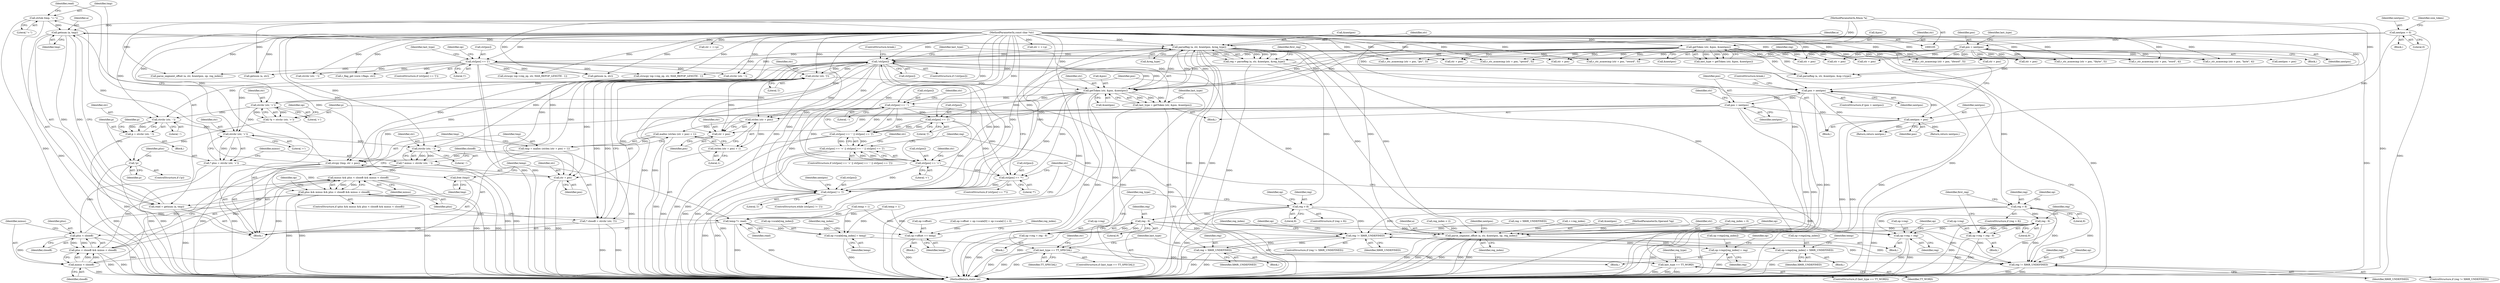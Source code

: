 digraph "0_radare2_9b46d38dd3c4de6048a488b655c7319f845af185@API" {
"1000686" [label="(Call,strtok (tmp, \"+-\"))"];
"1000681" [label="(Call,strcpy (tmp, str + pos))"];
"1000672" [label="(Call,tmp = malloc (strlen (str + pos) + 1))"];
"1000674" [label="(Call,malloc (strlen (str + pos) + 1))"];
"1000676" [label="(Call,strlen (str + pos))"];
"1000649" [label="(Call,strchr (str, ']'))"];
"1000643" [label="(Call,strchr (str, '-'))"];
"1000637" [label="(Call,strchr (str, '+'))"];
"1000622" [label="(Call,strchr (str, '-'))"];
"1000377" [label="(Call,!str[pos])"];
"1000499" [label="(Call,parseReg (a, str, &nextpos, &reg_type))"];
"1000692" [label="(Call,getnum (a, tmp))"];
"1000106" [label="(MethodParameterIn,RAsm *a)"];
"1000686" [label="(Call,strtok (tmp, \"+-\"))"];
"1000385" [label="(Call,getToken (str, &pos, &nextpos))"];
"1000107" [label="(MethodParameterIn,const char *str)"];
"1000142" [label="(Call,getToken (str, &pos, &nextpos))"];
"1000361" [label="(Call,str[pos] != ']')"];
"1000468" [label="(Call,str[pos] == '*')"];
"1000404" [label="(Call,str[pos] == '-')"];
"1000398" [label="(Call,str[pos] == '+')"];
"1000409" [label="(Call,str[pos] == ']')"];
"1000314" [label="(Call,str[pos] == '[')"];
"1000608" [label="(Call,strchr (str, '+'))"];
"1000373" [label="(Call,pos = nextpos)"];
"1000368" [label="(Call,pos > nextpos)"];
"1000137" [label="(Call,pos = nextpos)"];
"1000113" [label="(Call,nextpos = 0)"];
"1000494" [label="(Call,nextpos = pos)"];
"1000383" [label="(Call,last_type = getToken (str, &pos, &nextpos))"];
"1000392" [label="(Call,last_type == TT_SPECIAL)"];
"1000476" [label="(Call,last_type == TT_WORD)"];
"1000397" [label="(Call,str[pos] == '+' || str[pos] == '-' || str[pos] == ']')"];
"1000403" [label="(Call,str[pos] == '-' || str[pos] == ']')"];
"1000606" [label="(Call,*p = strchr (str, '+'))"];
"1000617" [label="(Call,!p)"];
"1000620" [label="(Call,p = strchr (str, '-'))"];
"1000635" [label="(Call,* plus = strchr (str, '+'))"];
"1000653" [label="(Call,plus && minus && plus < closeB && minus < closeB)"];
"1000658" [label="(Call,plus < closeB)"];
"1000657" [label="(Call,plus < closeB && minus < closeB)"];
"1000655" [label="(Call,minus && plus < closeB && minus < closeB)"];
"1000661" [label="(Call,minus < closeB)"];
"1000641" [label="(Call,* minus = strchr (str, '-'))"];
"1000647" [label="(Call,* closeB = strchr (str, ']'))"];
"1000675" [label="(Call,strlen (str + pos) + 1)"];
"1000677" [label="(Call,str + pos)"];
"1000683" [label="(Call,str + pos)"];
"1000564" [label="(Call,parse_segment_offset (a, str, &nextpos, op, reg_index))"];
"1000497" [label="(Call,reg = parseReg (a, str, &nextpos, &reg_type))"];
"1000515" [label="(Call,reg > 8)"];
"1000416" [label="(Call,reg != X86R_UNDEFINED)"];
"1000425" [label="(Call,op->regs[reg_index] = reg)"];
"1000453" [label="(Call,op->regs[reg_index] = X86R_UNDEFINED)"];
"1000463" [label="(Call,reg = X86R_UNDEFINED)"];
"1000485" [label="(Call,reg != X86R_UNDEFINED)"];
"1000528" [label="(Call,reg - 9)"];
"1000524" [label="(Call,op->reg = reg - 9)"];
"1000554" [label="(Call,op->reg = reg)"];
"1000536" [label="(Call,reg > 8)"];
"1000544" [label="(Call,reg - 9)"];
"1000540" [label="(Call,op->reg = reg - 9)"];
"1000690" [label="(Call,read = getnum (a, tmp))"];
"1000697" [label="(Call,temp *= read)"];
"1000432" [label="(Call,op->scale[reg_index] = temp)"];
"1000443" [label="(Call,op->offset += temp)"];
"1000695" [label="(Call,free (tmp))"];
"1000641" [label="(Call,* minus = strchr (str, '-'))"];
"1000624" [label="(Literal,'-')"];
"1000500" [label="(Identifier,a)"];
"1000939" [label="(Call,getnum (a, str))"];
"1000404" [label="(Call,str[pos] == '-')"];
"1000396" [label="(ControlStructure,if (str[pos] == '+' || str[pos] == '-' || str[pos] == ']'))"];
"1000465" [label="(Identifier,X86R_UNDEFINED)"];
"1000484" [label="(ControlStructure,if (reg != X86R_UNDEFINED))"];
"1000697" [label="(Call,temp *= read)"];
"1000706" [label="(Call,nextpos = pos)"];
"1000449" [label="(Call,reg_index < 2)"];
"1000142" [label="(Call,getToken (str, &pos, &nextpos))"];
"1000409" [label="(Call,str[pos] == ']')"];
"1000363" [label="(Identifier,str)"];
"1000468" [label="(Call,str[pos] == '*')"];
"1000637" [label="(Call,strchr (str, '+'))"];
"1000314" [label="(Call,str[pos] == '[')"];
"1000140" [label="(Call,last_type = getToken (str, &pos, &nextpos))"];
"1000687" [label="(Identifier,tmp)"];
"1000607" [label="(Identifier,p)"];
"1000613" [label="(Identifier,op)"];
"1000570" [label="(Identifier,reg_index)"];
"1000452" [label="(Block,)"];
"1000549" [label="(Identifier,reg_type)"];
"1000692" [label="(Call,getnum (a, tmp))"];
"1000386" [label="(Identifier,str)"];
"1000472" [label="(Literal,'*')"];
"1000672" [label="(Call,tmp = malloc (strlen (str + pos) + 1))"];
"1000572" [label="(Identifier,nextpos)"];
"1000447" [label="(Identifier,temp)"];
"1000497" [label="(Call,reg = parseReg (a, str, &nextpos, &reg_type))"];
"1000422" [label="(Identifier,reg_index)"];
"1000150" [label="(Call,r_str_ncasecmp (str + pos, \"ptr\", 3))"];
"1000478" [label="(Identifier,TT_WORD)"];
"1000411" [label="(Identifier,str)"];
"1000571" [label="(Return,return nextpos;)"];
"1000541" [label="(Call,op->reg)"];
"1000370" [label="(Identifier,nextpos)"];
"1000658" [label="(Call,plus < closeB)"];
"1000106" [label="(MethodParameterIn,RAsm *a)"];
"1000439" [label="(Call,++reg_index)"];
"1000331" [label="(Call,op->offset = op->scale[0] = op->scale[1] = 0)"];
"1000378" [label="(Call,str[pos])"];
"1000546" [label="(Literal,9)"];
"1000638" [label="(Identifier,str)"];
"1000394" [label="(Identifier,TT_SPECIAL)"];
"1000413" [label="(Literal,']')"];
"1000486" [label="(Identifier,reg)"];
"1000644" [label="(Identifier,str)"];
"1000620" [label="(Call,p = strchr (str, '-'))"];
"1000567" [label="(Call,&nextpos)"];
"1000368" [label="(Call,pos > nextpos)"];
"1000212" [label="(Call,str + pos)"];
"1000318" [label="(Literal,'[')"];
"1000690" [label="(Call,read = getnum (a, tmp))"];
"1000236" [label="(Call,r_str_ncasecmp (str + pos, \"qword\", 5))"];
"1000610" [label="(Literal,'+')"];
"1000393" [label="(Identifier,last_type)"];
"1000943" [label="(Identifier,nextpos)"];
"1000944" [label="(MethodReturn,static int)"];
"1000114" [label="(Identifier,nextpos)"];
"1000392" [label="(Call,last_type == TT_SPECIAL)"];
"1000544" [label="(Call,reg - 9)"];
"1000684" [label="(Identifier,str)"];
"1000696" [label="(Identifier,tmp)"];
"1000477" [label="(Identifier,last_type)"];
"1000502" [label="(Call,&nextpos)"];
"1000385" [label="(Call,getToken (str, &pos, &nextpos))"];
"1000515" [label="(Call,reg > 8)"];
"1000868" [label="(Call,str = ++p)"];
"1000400" [label="(Identifier,str)"];
"1000514" [label="(ControlStructure,if (reg > 8))"];
"1000424" [label="(Block,)"];
"1000391" [label="(ControlStructure,if (last_type == TT_SPECIAL))"];
"1000661" [label="(Call,minus < closeB)"];
"1000141" [label="(Identifier,last_type)"];
"1000555" [label="(Call,op->reg)"];
"1000162" [label="(Call,str + pos)"];
"1000445" [label="(Identifier,op)"];
"1000699" [label="(Identifier,read)"];
"1000516" [label="(Identifier,reg)"];
"1000688" [label="(Literal,\"+-\")"];
"1000417" [label="(Identifier,reg)"];
"1000408" [label="(Literal,'-')"];
"1000108" [label="(MethodParameterIn,Operand *op)"];
"1000673" [label="(Identifier,tmp)"];
"1000405" [label="(Call,str[pos])"];
"1000375" [label="(Identifier,nextpos)"];
"1000261" [label="(Call,r_str_ncasecmp (str + pos, \"oword\", 5))"];
"1000491" [label="(Identifier,op)"];
"1000538" [label="(Literal,8)"];
"1000674" [label="(Call,malloc (strlen (str + pos) + 1))"];
"1000650" [label="(Identifier,str)"];
"1000558" [label="(Identifier,reg)"];
"1000566" [label="(Identifier,str)"];
"1000469" [label="(Call,str[pos])"];
"1000657" [label="(Call,plus < closeB && minus < closeB)"];
"1000415" [label="(ControlStructure,if (reg != X86R_UNDEFINED))"];
"1000475" [label="(ControlStructure,if (last_type == TT_WORD))"];
"1000685" [label="(Identifier,pos)"];
"1000652" [label="(ControlStructure,if (plus && minus && plus < closeB && minus < closeB))"];
"1000442" [label="(Block,)"];
"1000608" [label="(Call,strchr (str, '+'))"];
"1000366" [label="(Block,)"];
"1000683" [label="(Call,str + pos)"];
"1000376" [label="(ControlStructure,if (!str[pos]))"];
"1000470" [label="(Identifier,str)"];
"1000532" [label="(Identifier,first_reg)"];
"1000431" [label="(Identifier,reg)"];
"1000639" [label="(Literal,'+')"];
"1000542" [label="(Identifier,op)"];
"1000450" [label="(Identifier,reg_index)"];
"1000126" [label="(Call,reg_index = 0)"];
"1000463" [label="(Call,reg = X86R_UNDEFINED)"];
"1000678" [label="(Identifier,str)"];
"1000662" [label="(Identifier,minus)"];
"1000137" [label="(Call,pos = nextpos)"];
"1000695" [label="(Call,free (tmp))"];
"1000536" [label="(Call,reg > 8)"];
"1000460" [label="(Call,temp = 1)"];
"1000143" [label="(Identifier,str)"];
"1000501" [label="(Identifier,str)"];
"1000499" [label="(Call,parseReg (a, str, &nextpos, &reg_type))"];
"1000507" [label="(Identifier,first_reg)"];
"1000459" [label="(Identifier,X86R_UNDEFINED)"];
"1000432" [label="(Call,op->scale[reg_index] = temp)"];
"1000682" [label="(Identifier,tmp)"];
"1000416" [label="(Call,reg != X86R_UNDEFINED)"];
"1000569" [label="(Identifier,op)"];
"1000262" [label="(Call,str + pos)"];
"1000635" [label="(Call,* plus = strchr (str, '+'))"];
"1000426" [label="(Call,op->regs[reg_index])"];
"1000365" [label="(Literal,']')"];
"1000438" [label="(Identifier,temp)"];
"1000654" [label="(Identifier,plus)"];
"1000694" [label="(Identifier,tmp)"];
"1000373" [label="(Call,pos = nextpos)"];
"1000781" [label="(Call,parse_segment_offset (a, str, &nextpos, op, reg_index))"];
"1000856" [label="(Call,strchr (str, '-'))"];
"1000138" [label="(Identifier,pos)"];
"1000237" [label="(Call,str + pos)"];
"1000119" [label="(Identifier,size_token)"];
"1000656" [label="(Identifier,minus)"];
"1000323" [label="(Identifier,op)"];
"1000315" [label="(Call,str[pos])"];
"1000110" [label="(Block,)"];
"1000553" [label="(Block,)"];
"1000565" [label="(Identifier,a)"];
"1000703" [label="(Identifier,last_type)"];
"1000504" [label="(Call,&reg_type)"];
"1000387" [label="(Call,&pos)"];
"1000554" [label="(Call,op->reg = reg)"];
"1000418" [label="(Identifier,X86R_UNDEFINED)"];
"1000621" [label="(Identifier,p)"];
"1000353" [label="(Call,reg = X86R_UNDEFINED)"];
"1000537" [label="(Identifier,reg)"];
"1000660" [label="(Identifier,closeB)"];
"1000545" [label="(Identifier,reg)"];
"1000539" [label="(Block,)"];
"1000698" [label="(Identifier,temp)"];
"1000374" [label="(Identifier,pos)"];
"1000619" [label="(Block,)"];
"1000464" [label="(Identifier,reg)"];
"1000151" [label="(Call,str + pos)"];
"1000113" [label="(Call,nextpos = 0)"];
"1000691" [label="(Identifier,read)"];
"1000741" [label="(Call,parseReg (a, str, &nextpos, &op->type))"];
"1000397" [label="(Call,str[pos] == '+' || str[pos] == '-' || str[pos] == ']')"];
"1000349" [label="(Call,temp = 1)"];
"1000383" [label="(Call,last_type = getToken (str, &pos, &nextpos))"];
"1000496" [label="(Identifier,pos)"];
"1000645" [label="(Literal,'-')"];
"1000382" [label="(ControlStructure,break;)"];
"1000107" [label="(MethodParameterIn,const char *str)"];
"1000494" [label="(Call,nextpos = pos)"];
"1000495" [label="(Identifier,nextpos)"];
"1000498" [label="(Identifier,reg)"];
"1000211" [label="(Call,r_str_ncasecmp (str + pos, \"dword\", 5))"];
"1000287" [label="(Call,str + pos)"];
"1000626" [label="(Identifier,p)"];
"1000648" [label="(Identifier,closeB)"];
"1000425" [label="(Call,op->regs[reg_index] = reg)"];
"1000367" [label="(ControlStructure,if (pos > nextpos))"];
"1000530" [label="(Literal,9)"];
"1000718" [label="(Call,strncpy (op->rep_op, str, MAX_REPOP_LENGTH - 1))"];
"1000564" [label="(Call,parse_segment_offset (a, str, &nextpos, op, reg_index))"];
"1000187" [label="(Call,str + pos)"];
"1000479" [label="(Block,)"];
"1000642" [label="(Identifier,minus)"];
"1000659" [label="(Identifier,plus)"];
"1000414" [label="(Block,)"];
"1000433" [label="(Call,op->scale[reg_index])"];
"1000604" [label="(Block,)"];
"1000617" [label="(Call,!p)"];
"1000931" [label="(Call,str = ++p)"];
"1000360" [label="(ControlStructure,while (str[pos] != ']'))"];
"1000653" [label="(Call,plus && minus && plus < closeB && minus < closeB)"];
"1000286" [label="(Call,r_str_ncasecmp (str + pos, \"tbyte\", 5))"];
"1000623" [label="(Identifier,str)"];
"1000146" [label="(Call,&nextpos)"];
"1000403" [label="(Call,str[pos] == '-' || str[pos] == ']')"];
"1000679" [label="(Identifier,pos)"];
"1000487" [label="(Identifier,X86R_UNDEFINED)"];
"1000876" [label="(Call,getnum (a, str))"];
"1000454" [label="(Call,op->regs[reg_index])"];
"1000693" [label="(Identifier,a)"];
"1000476" [label="(Call,last_type == TT_WORD)"];
"1000361" [label="(Call,str[pos] != ']')"];
"1000529" [label="(Identifier,reg)"];
"1000399" [label="(Call,str[pos])"];
"1000372" [label="(ControlStructure,break;)"];
"1000144" [label="(Call,&pos)"];
"1000680" [label="(Literal,1)"];
"1000384" [label="(Identifier,last_type)"];
"1000369" [label="(Identifier,pos)"];
"1000609" [label="(Identifier,str)"];
"1000681" [label="(Call,strcpy (tmp, str + pos))"];
"1000618" [label="(Identifier,p)"];
"1000667" [label="(Identifier,op)"];
"1000115" [label="(Literal,0)"];
"1000528" [label="(Call,reg - 9)"];
"1000186" [label="(Call,r_str_ncasecmp (str + pos, \"word\", 4))"];
"1000136" [label="(Block,)"];
"1000622" [label="(Call,strchr (str, '-'))"];
"1000161" [label="(Call,r_str_ncasecmp (str + pos, \"byte\", 4))"];
"1000440" [label="(Identifier,reg_index)"];
"1000675" [label="(Call,strlen (str + pos) + 1)"];
"1000467" [label="(ControlStructure,if (str[pos] == '*'))"];
"1000636" [label="(Identifier,plus)"];
"1000525" [label="(Call,op->reg)"];
"1000517" [label="(Literal,8)"];
"1000647" [label="(Call,* closeB = strchr (str, ']'))"];
"1000443" [label="(Call,op->offset += temp)"];
"1000377" [label="(Call,!str[pos])"];
"1000406" [label="(Identifier,str)"];
"1000655" [label="(Call,minus && plus < closeB && minus < closeB)"];
"1000606" [label="(Call,*p = strchr (str, '+'))"];
"1000651" [label="(Literal,']')"];
"1000485" [label="(Call,reg != X86R_UNDEFINED)"];
"1000313" [label="(ControlStructure,if (str[pos] == '['))"];
"1000663" [label="(Identifier,closeB)"];
"1000942" [label="(Return,return nextpos;)"];
"1000643" [label="(Call,strchr (str, '-'))"];
"1000398" [label="(Call,str[pos] == '+')"];
"1000561" [label="(Identifier,op)"];
"1000540" [label="(Call,op->reg = reg - 9)"];
"1000139" [label="(Identifier,nextpos)"];
"1000524" [label="(Call,op->reg = reg - 9)"];
"1000461" [label="(Identifier,temp)"];
"1000677" [label="(Call,str + pos)"];
"1000521" [label="(Identifier,op)"];
"1000535" [label="(ControlStructure,if (reg > 8))"];
"1000842" [label="(Call,r_flag_get (core->flags, str))"];
"1000453" [label="(Call,op->regs[reg_index] = X86R_UNDEFINED)"];
"1000482" [label="(Identifier,reg_type)"];
"1000410" [label="(Call,str[pos])"];
"1000444" [label="(Call,op->offset)"];
"1000389" [label="(Call,&nextpos)"];
"1000616" [label="(ControlStructure,if (!p))"];
"1000686" [label="(Call,strtok (tmp, \"+-\"))"];
"1000676" [label="(Call,strlen (str + pos))"];
"1000402" [label="(Literal,'+')"];
"1000435" [label="(Identifier,op)"];
"1000919" [label="(Call,strchr (str, '-'))"];
"1000379" [label="(Identifier,str)"];
"1000649" [label="(Call,strchr (str, ']'))"];
"1000362" [label="(Call,str[pos])"];
"1000887" [label="(Call,strncpy (op->rep_op, str, MAX_REPOP_LENGTH - 1))"];
"1000518" [label="(Block,)"];
"1000686" -> "1000604"  [label="AST: "];
"1000686" -> "1000688"  [label="CFG: "];
"1000687" -> "1000686"  [label="AST: "];
"1000688" -> "1000686"  [label="AST: "];
"1000691" -> "1000686"  [label="CFG: "];
"1000686" -> "1000944"  [label="DDG: "];
"1000681" -> "1000686"  [label="DDG: "];
"1000686" -> "1000692"  [label="DDG: "];
"1000681" -> "1000604"  [label="AST: "];
"1000681" -> "1000683"  [label="CFG: "];
"1000682" -> "1000681"  [label="AST: "];
"1000683" -> "1000681"  [label="AST: "];
"1000687" -> "1000681"  [label="CFG: "];
"1000681" -> "1000944"  [label="DDG: "];
"1000681" -> "1000944"  [label="DDG: "];
"1000672" -> "1000681"  [label="DDG: "];
"1000377" -> "1000681"  [label="DDG: "];
"1000107" -> "1000681"  [label="DDG: "];
"1000649" -> "1000681"  [label="DDG: "];
"1000373" -> "1000681"  [label="DDG: "];
"1000672" -> "1000604"  [label="AST: "];
"1000672" -> "1000674"  [label="CFG: "];
"1000673" -> "1000672"  [label="AST: "];
"1000674" -> "1000672"  [label="AST: "];
"1000682" -> "1000672"  [label="CFG: "];
"1000672" -> "1000944"  [label="DDG: "];
"1000674" -> "1000672"  [label="DDG: "];
"1000674" -> "1000675"  [label="CFG: "];
"1000675" -> "1000674"  [label="AST: "];
"1000674" -> "1000944"  [label="DDG: "];
"1000676" -> "1000674"  [label="DDG: "];
"1000676" -> "1000675"  [label="AST: "];
"1000676" -> "1000677"  [label="CFG: "];
"1000677" -> "1000676"  [label="AST: "];
"1000680" -> "1000676"  [label="CFG: "];
"1000676" -> "1000675"  [label="DDG: "];
"1000649" -> "1000676"  [label="DDG: "];
"1000377" -> "1000676"  [label="DDG: "];
"1000107" -> "1000676"  [label="DDG: "];
"1000373" -> "1000676"  [label="DDG: "];
"1000649" -> "1000647"  [label="AST: "];
"1000649" -> "1000651"  [label="CFG: "];
"1000650" -> "1000649"  [label="AST: "];
"1000651" -> "1000649"  [label="AST: "];
"1000647" -> "1000649"  [label="CFG: "];
"1000649" -> "1000361"  [label="DDG: "];
"1000649" -> "1000377"  [label="DDG: "];
"1000649" -> "1000385"  [label="DDG: "];
"1000649" -> "1000647"  [label="DDG: "];
"1000649" -> "1000647"  [label="DDG: "];
"1000643" -> "1000649"  [label="DDG: "];
"1000377" -> "1000649"  [label="DDG: "];
"1000107" -> "1000649"  [label="DDG: "];
"1000649" -> "1000677"  [label="DDG: "];
"1000649" -> "1000683"  [label="DDG: "];
"1000643" -> "1000641"  [label="AST: "];
"1000643" -> "1000645"  [label="CFG: "];
"1000644" -> "1000643"  [label="AST: "];
"1000645" -> "1000643"  [label="AST: "];
"1000641" -> "1000643"  [label="CFG: "];
"1000643" -> "1000641"  [label="DDG: "];
"1000643" -> "1000641"  [label="DDG: "];
"1000637" -> "1000643"  [label="DDG: "];
"1000377" -> "1000643"  [label="DDG: "];
"1000107" -> "1000643"  [label="DDG: "];
"1000637" -> "1000635"  [label="AST: "];
"1000637" -> "1000639"  [label="CFG: "];
"1000638" -> "1000637"  [label="AST: "];
"1000639" -> "1000637"  [label="AST: "];
"1000635" -> "1000637"  [label="CFG: "];
"1000637" -> "1000635"  [label="DDG: "];
"1000637" -> "1000635"  [label="DDG: "];
"1000622" -> "1000637"  [label="DDG: "];
"1000377" -> "1000637"  [label="DDG: "];
"1000608" -> "1000637"  [label="DDG: "];
"1000107" -> "1000637"  [label="DDG: "];
"1000622" -> "1000620"  [label="AST: "];
"1000622" -> "1000624"  [label="CFG: "];
"1000623" -> "1000622"  [label="AST: "];
"1000624" -> "1000622"  [label="AST: "];
"1000620" -> "1000622"  [label="CFG: "];
"1000622" -> "1000620"  [label="DDG: "];
"1000622" -> "1000620"  [label="DDG: "];
"1000377" -> "1000622"  [label="DDG: "];
"1000608" -> "1000622"  [label="DDG: "];
"1000107" -> "1000622"  [label="DDG: "];
"1000377" -> "1000376"  [label="AST: "];
"1000377" -> "1000378"  [label="CFG: "];
"1000378" -> "1000377"  [label="AST: "];
"1000382" -> "1000377"  [label="CFG: "];
"1000384" -> "1000377"  [label="CFG: "];
"1000377" -> "1000944"  [label="DDG: "];
"1000377" -> "1000944"  [label="DDG: "];
"1000377" -> "1000361"  [label="DDG: "];
"1000499" -> "1000377"  [label="DDG: "];
"1000385" -> "1000377"  [label="DDG: "];
"1000361" -> "1000377"  [label="DDG: "];
"1000107" -> "1000377"  [label="DDG: "];
"1000142" -> "1000377"  [label="DDG: "];
"1000377" -> "1000385"  [label="DDG: "];
"1000377" -> "1000398"  [label="DDG: "];
"1000377" -> "1000499"  [label="DDG: "];
"1000377" -> "1000564"  [label="DDG: "];
"1000377" -> "1000608"  [label="DDG: "];
"1000377" -> "1000677"  [label="DDG: "];
"1000377" -> "1000683"  [label="DDG: "];
"1000499" -> "1000497"  [label="AST: "];
"1000499" -> "1000504"  [label="CFG: "];
"1000500" -> "1000499"  [label="AST: "];
"1000501" -> "1000499"  [label="AST: "];
"1000502" -> "1000499"  [label="AST: "];
"1000504" -> "1000499"  [label="AST: "];
"1000497" -> "1000499"  [label="CFG: "];
"1000499" -> "1000944"  [label="DDG: "];
"1000499" -> "1000944"  [label="DDG: "];
"1000499" -> "1000944"  [label="DDG: "];
"1000499" -> "1000944"  [label="DDG: "];
"1000499" -> "1000361"  [label="DDG: "];
"1000499" -> "1000385"  [label="DDG: "];
"1000499" -> "1000385"  [label="DDG: "];
"1000499" -> "1000497"  [label="DDG: "];
"1000499" -> "1000497"  [label="DDG: "];
"1000499" -> "1000497"  [label="DDG: "];
"1000499" -> "1000497"  [label="DDG: "];
"1000692" -> "1000499"  [label="DDG: "];
"1000106" -> "1000499"  [label="DDG: "];
"1000385" -> "1000499"  [label="DDG: "];
"1000385" -> "1000499"  [label="DDG: "];
"1000107" -> "1000499"  [label="DDG: "];
"1000499" -> "1000564"  [label="DDG: "];
"1000499" -> "1000564"  [label="DDG: "];
"1000499" -> "1000564"  [label="DDG: "];
"1000499" -> "1000692"  [label="DDG: "];
"1000692" -> "1000690"  [label="AST: "];
"1000692" -> "1000694"  [label="CFG: "];
"1000693" -> "1000692"  [label="AST: "];
"1000694" -> "1000692"  [label="AST: "];
"1000690" -> "1000692"  [label="CFG: "];
"1000692" -> "1000944"  [label="DDG: "];
"1000692" -> "1000690"  [label="DDG: "];
"1000692" -> "1000690"  [label="DDG: "];
"1000106" -> "1000692"  [label="DDG: "];
"1000692" -> "1000695"  [label="DDG: "];
"1000106" -> "1000105"  [label="AST: "];
"1000106" -> "1000944"  [label="DDG: "];
"1000106" -> "1000564"  [label="DDG: "];
"1000106" -> "1000741"  [label="DDG: "];
"1000106" -> "1000781"  [label="DDG: "];
"1000106" -> "1000876"  [label="DDG: "];
"1000106" -> "1000939"  [label="DDG: "];
"1000385" -> "1000383"  [label="AST: "];
"1000385" -> "1000389"  [label="CFG: "];
"1000386" -> "1000385"  [label="AST: "];
"1000387" -> "1000385"  [label="AST: "];
"1000389" -> "1000385"  [label="AST: "];
"1000383" -> "1000385"  [label="CFG: "];
"1000385" -> "1000944"  [label="DDG: "];
"1000385" -> "1000944"  [label="DDG: "];
"1000385" -> "1000944"  [label="DDG: "];
"1000385" -> "1000361"  [label="DDG: "];
"1000385" -> "1000383"  [label="DDG: "];
"1000385" -> "1000383"  [label="DDG: "];
"1000385" -> "1000383"  [label="DDG: "];
"1000107" -> "1000385"  [label="DDG: "];
"1000142" -> "1000385"  [label="DDG: "];
"1000142" -> "1000385"  [label="DDG: "];
"1000142" -> "1000385"  [label="DDG: "];
"1000385" -> "1000398"  [label="DDG: "];
"1000385" -> "1000404"  [label="DDG: "];
"1000385" -> "1000409"  [label="DDG: "];
"1000385" -> "1000468"  [label="DDG: "];
"1000385" -> "1000608"  [label="DDG: "];
"1000107" -> "1000105"  [label="AST: "];
"1000107" -> "1000944"  [label="DDG: "];
"1000107" -> "1000142"  [label="DDG: "];
"1000107" -> "1000150"  [label="DDG: "];
"1000107" -> "1000151"  [label="DDG: "];
"1000107" -> "1000161"  [label="DDG: "];
"1000107" -> "1000162"  [label="DDG: "];
"1000107" -> "1000186"  [label="DDG: "];
"1000107" -> "1000187"  [label="DDG: "];
"1000107" -> "1000211"  [label="DDG: "];
"1000107" -> "1000212"  [label="DDG: "];
"1000107" -> "1000236"  [label="DDG: "];
"1000107" -> "1000237"  [label="DDG: "];
"1000107" -> "1000261"  [label="DDG: "];
"1000107" -> "1000262"  [label="DDG: "];
"1000107" -> "1000286"  [label="DDG: "];
"1000107" -> "1000287"  [label="DDG: "];
"1000107" -> "1000314"  [label="DDG: "];
"1000107" -> "1000361"  [label="DDG: "];
"1000107" -> "1000398"  [label="DDG: "];
"1000107" -> "1000404"  [label="DDG: "];
"1000107" -> "1000409"  [label="DDG: "];
"1000107" -> "1000468"  [label="DDG: "];
"1000107" -> "1000564"  [label="DDG: "];
"1000107" -> "1000608"  [label="DDG: "];
"1000107" -> "1000677"  [label="DDG: "];
"1000107" -> "1000683"  [label="DDG: "];
"1000107" -> "1000718"  [label="DDG: "];
"1000107" -> "1000741"  [label="DDG: "];
"1000107" -> "1000781"  [label="DDG: "];
"1000107" -> "1000842"  [label="DDG: "];
"1000107" -> "1000856"  [label="DDG: "];
"1000107" -> "1000868"  [label="DDG: "];
"1000107" -> "1000876"  [label="DDG: "];
"1000107" -> "1000887"  [label="DDG: "];
"1000107" -> "1000919"  [label="DDG: "];
"1000107" -> "1000931"  [label="DDG: "];
"1000107" -> "1000939"  [label="DDG: "];
"1000142" -> "1000140"  [label="AST: "];
"1000142" -> "1000146"  [label="CFG: "];
"1000143" -> "1000142"  [label="AST: "];
"1000144" -> "1000142"  [label="AST: "];
"1000146" -> "1000142"  [label="AST: "];
"1000140" -> "1000142"  [label="CFG: "];
"1000142" -> "1000944"  [label="DDG: "];
"1000142" -> "1000944"  [label="DDG: "];
"1000142" -> "1000140"  [label="DDG: "];
"1000142" -> "1000140"  [label="DDG: "];
"1000142" -> "1000140"  [label="DDG: "];
"1000142" -> "1000150"  [label="DDG: "];
"1000142" -> "1000151"  [label="DDG: "];
"1000142" -> "1000161"  [label="DDG: "];
"1000142" -> "1000162"  [label="DDG: "];
"1000142" -> "1000186"  [label="DDG: "];
"1000142" -> "1000187"  [label="DDG: "];
"1000142" -> "1000211"  [label="DDG: "];
"1000142" -> "1000212"  [label="DDG: "];
"1000142" -> "1000236"  [label="DDG: "];
"1000142" -> "1000237"  [label="DDG: "];
"1000142" -> "1000261"  [label="DDG: "];
"1000142" -> "1000262"  [label="DDG: "];
"1000142" -> "1000286"  [label="DDG: "];
"1000142" -> "1000287"  [label="DDG: "];
"1000142" -> "1000314"  [label="DDG: "];
"1000142" -> "1000361"  [label="DDG: "];
"1000142" -> "1000718"  [label="DDG: "];
"1000142" -> "1000741"  [label="DDG: "];
"1000142" -> "1000741"  [label="DDG: "];
"1000142" -> "1000919"  [label="DDG: "];
"1000361" -> "1000360"  [label="AST: "];
"1000361" -> "1000365"  [label="CFG: "];
"1000362" -> "1000361"  [label="AST: "];
"1000365" -> "1000361"  [label="AST: "];
"1000369" -> "1000361"  [label="CFG: "];
"1000943" -> "1000361"  [label="CFG: "];
"1000361" -> "1000944"  [label="DDG: "];
"1000361" -> "1000944"  [label="DDG: "];
"1000468" -> "1000361"  [label="DDG: "];
"1000409" -> "1000361"  [label="DDG: "];
"1000398" -> "1000361"  [label="DDG: "];
"1000404" -> "1000361"  [label="DDG: "];
"1000314" -> "1000361"  [label="DDG: "];
"1000468" -> "1000467"  [label="AST: "];
"1000468" -> "1000472"  [label="CFG: "];
"1000469" -> "1000468"  [label="AST: "];
"1000472" -> "1000468"  [label="AST: "];
"1000363" -> "1000468"  [label="CFG: "];
"1000468" -> "1000944"  [label="DDG: "];
"1000404" -> "1000468"  [label="DDG: "];
"1000409" -> "1000468"  [label="DDG: "];
"1000398" -> "1000468"  [label="DDG: "];
"1000404" -> "1000403"  [label="AST: "];
"1000404" -> "1000408"  [label="CFG: "];
"1000405" -> "1000404"  [label="AST: "];
"1000408" -> "1000404"  [label="AST: "];
"1000411" -> "1000404"  [label="CFG: "];
"1000403" -> "1000404"  [label="CFG: "];
"1000404" -> "1000403"  [label="DDG: "];
"1000404" -> "1000403"  [label="DDG: "];
"1000398" -> "1000404"  [label="DDG: "];
"1000404" -> "1000409"  [label="DDG: "];
"1000398" -> "1000397"  [label="AST: "];
"1000398" -> "1000402"  [label="CFG: "];
"1000399" -> "1000398"  [label="AST: "];
"1000402" -> "1000398"  [label="AST: "];
"1000406" -> "1000398"  [label="CFG: "];
"1000397" -> "1000398"  [label="CFG: "];
"1000398" -> "1000397"  [label="DDG: "];
"1000398" -> "1000397"  [label="DDG: "];
"1000409" -> "1000403"  [label="AST: "];
"1000409" -> "1000413"  [label="CFG: "];
"1000410" -> "1000409"  [label="AST: "];
"1000413" -> "1000409"  [label="AST: "];
"1000403" -> "1000409"  [label="CFG: "];
"1000409" -> "1000403"  [label="DDG: "];
"1000409" -> "1000403"  [label="DDG: "];
"1000314" -> "1000313"  [label="AST: "];
"1000314" -> "1000318"  [label="CFG: "];
"1000315" -> "1000314"  [label="AST: "];
"1000318" -> "1000314"  [label="AST: "];
"1000323" -> "1000314"  [label="CFG: "];
"1000703" -> "1000314"  [label="CFG: "];
"1000314" -> "1000944"  [label="DDG: "];
"1000314" -> "1000944"  [label="DDG: "];
"1000314" -> "1000718"  [label="DDG: "];
"1000314" -> "1000741"  [label="DDG: "];
"1000314" -> "1000781"  [label="DDG: "];
"1000314" -> "1000842"  [label="DDG: "];
"1000314" -> "1000856"  [label="DDG: "];
"1000314" -> "1000876"  [label="DDG: "];
"1000314" -> "1000887"  [label="DDG: "];
"1000314" -> "1000919"  [label="DDG: "];
"1000314" -> "1000939"  [label="DDG: "];
"1000608" -> "1000606"  [label="AST: "];
"1000608" -> "1000610"  [label="CFG: "];
"1000609" -> "1000608"  [label="AST: "];
"1000610" -> "1000608"  [label="AST: "];
"1000606" -> "1000608"  [label="CFG: "];
"1000608" -> "1000606"  [label="DDG: "];
"1000608" -> "1000606"  [label="DDG: "];
"1000373" -> "1000366"  [label="AST: "];
"1000373" -> "1000375"  [label="CFG: "];
"1000374" -> "1000373"  [label="AST: "];
"1000375" -> "1000373"  [label="AST: "];
"1000379" -> "1000373"  [label="CFG: "];
"1000373" -> "1000944"  [label="DDG: "];
"1000373" -> "1000944"  [label="DDG: "];
"1000373" -> "1000368"  [label="DDG: "];
"1000368" -> "1000373"  [label="DDG: "];
"1000373" -> "1000494"  [label="DDG: "];
"1000373" -> "1000677"  [label="DDG: "];
"1000373" -> "1000683"  [label="DDG: "];
"1000368" -> "1000367"  [label="AST: "];
"1000368" -> "1000370"  [label="CFG: "];
"1000369" -> "1000368"  [label="AST: "];
"1000370" -> "1000368"  [label="AST: "];
"1000372" -> "1000368"  [label="CFG: "];
"1000374" -> "1000368"  [label="CFG: "];
"1000368" -> "1000944"  [label="DDG: "];
"1000368" -> "1000944"  [label="DDG: "];
"1000368" -> "1000944"  [label="DDG: "];
"1000137" -> "1000368"  [label="DDG: "];
"1000113" -> "1000368"  [label="DDG: "];
"1000494" -> "1000368"  [label="DDG: "];
"1000368" -> "1000942"  [label="DDG: "];
"1000137" -> "1000136"  [label="AST: "];
"1000137" -> "1000139"  [label="CFG: "];
"1000138" -> "1000137"  [label="AST: "];
"1000139" -> "1000137"  [label="AST: "];
"1000141" -> "1000137"  [label="CFG: "];
"1000137" -> "1000944"  [label="DDG: "];
"1000113" -> "1000137"  [label="DDG: "];
"1000137" -> "1000150"  [label="DDG: "];
"1000137" -> "1000151"  [label="DDG: "];
"1000137" -> "1000161"  [label="DDG: "];
"1000137" -> "1000162"  [label="DDG: "];
"1000137" -> "1000186"  [label="DDG: "];
"1000137" -> "1000187"  [label="DDG: "];
"1000137" -> "1000211"  [label="DDG: "];
"1000137" -> "1000212"  [label="DDG: "];
"1000137" -> "1000236"  [label="DDG: "];
"1000137" -> "1000237"  [label="DDG: "];
"1000137" -> "1000261"  [label="DDG: "];
"1000137" -> "1000262"  [label="DDG: "];
"1000137" -> "1000286"  [label="DDG: "];
"1000137" -> "1000287"  [label="DDG: "];
"1000137" -> "1000706"  [label="DDG: "];
"1000113" -> "1000110"  [label="AST: "];
"1000113" -> "1000115"  [label="CFG: "];
"1000114" -> "1000113"  [label="AST: "];
"1000115" -> "1000113"  [label="AST: "];
"1000119" -> "1000113"  [label="CFG: "];
"1000113" -> "1000944"  [label="DDG: "];
"1000113" -> "1000942"  [label="DDG: "];
"1000494" -> "1000479"  [label="AST: "];
"1000494" -> "1000496"  [label="CFG: "];
"1000495" -> "1000494"  [label="AST: "];
"1000496" -> "1000494"  [label="AST: "];
"1000498" -> "1000494"  [label="CFG: "];
"1000494" -> "1000944"  [label="DDG: "];
"1000494" -> "1000944"  [label="DDG: "];
"1000494" -> "1000571"  [label="DDG: "];
"1000494" -> "1000942"  [label="DDG: "];
"1000383" -> "1000366"  [label="AST: "];
"1000384" -> "1000383"  [label="AST: "];
"1000393" -> "1000383"  [label="CFG: "];
"1000383" -> "1000944"  [label="DDG: "];
"1000383" -> "1000392"  [label="DDG: "];
"1000392" -> "1000391"  [label="AST: "];
"1000392" -> "1000394"  [label="CFG: "];
"1000393" -> "1000392"  [label="AST: "];
"1000394" -> "1000392"  [label="AST: "];
"1000400" -> "1000392"  [label="CFG: "];
"1000477" -> "1000392"  [label="CFG: "];
"1000392" -> "1000944"  [label="DDG: "];
"1000392" -> "1000944"  [label="DDG: "];
"1000392" -> "1000944"  [label="DDG: "];
"1000392" -> "1000476"  [label="DDG: "];
"1000476" -> "1000475"  [label="AST: "];
"1000476" -> "1000478"  [label="CFG: "];
"1000477" -> "1000476"  [label="AST: "];
"1000478" -> "1000476"  [label="AST: "];
"1000482" -> "1000476"  [label="CFG: "];
"1000607" -> "1000476"  [label="CFG: "];
"1000476" -> "1000944"  [label="DDG: "];
"1000476" -> "1000944"  [label="DDG: "];
"1000476" -> "1000944"  [label="DDG: "];
"1000397" -> "1000396"  [label="AST: "];
"1000397" -> "1000403"  [label="CFG: "];
"1000403" -> "1000397"  [label="AST: "];
"1000417" -> "1000397"  [label="CFG: "];
"1000470" -> "1000397"  [label="CFG: "];
"1000397" -> "1000944"  [label="DDG: "];
"1000397" -> "1000944"  [label="DDG: "];
"1000397" -> "1000944"  [label="DDG: "];
"1000403" -> "1000397"  [label="DDG: "];
"1000403" -> "1000397"  [label="DDG: "];
"1000403" -> "1000944"  [label="DDG: "];
"1000403" -> "1000944"  [label="DDG: "];
"1000606" -> "1000604"  [label="AST: "];
"1000607" -> "1000606"  [label="AST: "];
"1000613" -> "1000606"  [label="CFG: "];
"1000606" -> "1000617"  [label="DDG: "];
"1000617" -> "1000616"  [label="AST: "];
"1000617" -> "1000618"  [label="CFG: "];
"1000618" -> "1000617"  [label="AST: "];
"1000621" -> "1000617"  [label="CFG: "];
"1000636" -> "1000617"  [label="CFG: "];
"1000617" -> "1000944"  [label="DDG: "];
"1000617" -> "1000944"  [label="DDG: "];
"1000620" -> "1000619"  [label="AST: "];
"1000621" -> "1000620"  [label="AST: "];
"1000626" -> "1000620"  [label="CFG: "];
"1000620" -> "1000944"  [label="DDG: "];
"1000635" -> "1000604"  [label="AST: "];
"1000636" -> "1000635"  [label="AST: "];
"1000642" -> "1000635"  [label="CFG: "];
"1000635" -> "1000944"  [label="DDG: "];
"1000635" -> "1000653"  [label="DDG: "];
"1000635" -> "1000658"  [label="DDG: "];
"1000653" -> "1000652"  [label="AST: "];
"1000653" -> "1000654"  [label="CFG: "];
"1000653" -> "1000655"  [label="CFG: "];
"1000654" -> "1000653"  [label="AST: "];
"1000655" -> "1000653"  [label="AST: "];
"1000667" -> "1000653"  [label="CFG: "];
"1000673" -> "1000653"  [label="CFG: "];
"1000653" -> "1000944"  [label="DDG: "];
"1000653" -> "1000944"  [label="DDG: "];
"1000653" -> "1000944"  [label="DDG: "];
"1000658" -> "1000653"  [label="DDG: "];
"1000655" -> "1000653"  [label="DDG: "];
"1000655" -> "1000653"  [label="DDG: "];
"1000658" -> "1000657"  [label="AST: "];
"1000658" -> "1000660"  [label="CFG: "];
"1000659" -> "1000658"  [label="AST: "];
"1000660" -> "1000658"  [label="AST: "];
"1000662" -> "1000658"  [label="CFG: "];
"1000657" -> "1000658"  [label="CFG: "];
"1000658" -> "1000944"  [label="DDG: "];
"1000658" -> "1000657"  [label="DDG: "];
"1000658" -> "1000657"  [label="DDG: "];
"1000647" -> "1000658"  [label="DDG: "];
"1000658" -> "1000661"  [label="DDG: "];
"1000657" -> "1000655"  [label="AST: "];
"1000657" -> "1000661"  [label="CFG: "];
"1000661" -> "1000657"  [label="AST: "];
"1000655" -> "1000657"  [label="CFG: "];
"1000657" -> "1000944"  [label="DDG: "];
"1000657" -> "1000944"  [label="DDG: "];
"1000657" -> "1000655"  [label="DDG: "];
"1000657" -> "1000655"  [label="DDG: "];
"1000661" -> "1000657"  [label="DDG: "];
"1000661" -> "1000657"  [label="DDG: "];
"1000655" -> "1000656"  [label="CFG: "];
"1000656" -> "1000655"  [label="AST: "];
"1000655" -> "1000944"  [label="DDG: "];
"1000655" -> "1000944"  [label="DDG: "];
"1000661" -> "1000655"  [label="DDG: "];
"1000641" -> "1000655"  [label="DDG: "];
"1000661" -> "1000663"  [label="CFG: "];
"1000662" -> "1000661"  [label="AST: "];
"1000663" -> "1000661"  [label="AST: "];
"1000661" -> "1000944"  [label="DDG: "];
"1000641" -> "1000661"  [label="DDG: "];
"1000641" -> "1000604"  [label="AST: "];
"1000642" -> "1000641"  [label="AST: "];
"1000648" -> "1000641"  [label="CFG: "];
"1000641" -> "1000944"  [label="DDG: "];
"1000641" -> "1000944"  [label="DDG: "];
"1000647" -> "1000604"  [label="AST: "];
"1000648" -> "1000647"  [label="AST: "];
"1000654" -> "1000647"  [label="CFG: "];
"1000647" -> "1000944"  [label="DDG: "];
"1000647" -> "1000944"  [label="DDG: "];
"1000675" -> "1000680"  [label="CFG: "];
"1000680" -> "1000675"  [label="AST: "];
"1000675" -> "1000944"  [label="DDG: "];
"1000677" -> "1000679"  [label="CFG: "];
"1000678" -> "1000677"  [label="AST: "];
"1000679" -> "1000677"  [label="AST: "];
"1000683" -> "1000685"  [label="CFG: "];
"1000684" -> "1000683"  [label="AST: "];
"1000685" -> "1000683"  [label="AST: "];
"1000683" -> "1000944"  [label="DDG: "];
"1000683" -> "1000944"  [label="DDG: "];
"1000564" -> "1000553"  [label="AST: "];
"1000564" -> "1000570"  [label="CFG: "];
"1000565" -> "1000564"  [label="AST: "];
"1000566" -> "1000564"  [label="AST: "];
"1000567" -> "1000564"  [label="AST: "];
"1000569" -> "1000564"  [label="AST: "];
"1000570" -> "1000564"  [label="AST: "];
"1000572" -> "1000564"  [label="CFG: "];
"1000564" -> "1000944"  [label="DDG: "];
"1000564" -> "1000944"  [label="DDG: "];
"1000564" -> "1000944"  [label="DDG: "];
"1000564" -> "1000944"  [label="DDG: "];
"1000564" -> "1000944"  [label="DDG: "];
"1000564" -> "1000944"  [label="DDG: "];
"1000108" -> "1000564"  [label="DDG: "];
"1000439" -> "1000564"  [label="DDG: "];
"1000449" -> "1000564"  [label="DDG: "];
"1000126" -> "1000564"  [label="DDG: "];
"1000497" -> "1000479"  [label="AST: "];
"1000498" -> "1000497"  [label="AST: "];
"1000507" -> "1000497"  [label="CFG: "];
"1000497" -> "1000944"  [label="DDG: "];
"1000497" -> "1000515"  [label="DDG: "];
"1000497" -> "1000536"  [label="DDG: "];
"1000515" -> "1000514"  [label="AST: "];
"1000515" -> "1000517"  [label="CFG: "];
"1000516" -> "1000515"  [label="AST: "];
"1000517" -> "1000515"  [label="AST: "];
"1000521" -> "1000515"  [label="CFG: "];
"1000532" -> "1000515"  [label="CFG: "];
"1000515" -> "1000944"  [label="DDG: "];
"1000515" -> "1000944"  [label="DDG: "];
"1000515" -> "1000416"  [label="DDG: "];
"1000515" -> "1000485"  [label="DDG: "];
"1000515" -> "1000528"  [label="DDG: "];
"1000515" -> "1000554"  [label="DDG: "];
"1000416" -> "1000415"  [label="AST: "];
"1000416" -> "1000418"  [label="CFG: "];
"1000417" -> "1000416"  [label="AST: "];
"1000418" -> "1000416"  [label="AST: "];
"1000422" -> "1000416"  [label="CFG: "];
"1000445" -> "1000416"  [label="CFG: "];
"1000416" -> "1000944"  [label="DDG: "];
"1000544" -> "1000416"  [label="DDG: "];
"1000353" -> "1000416"  [label="DDG: "];
"1000536" -> "1000416"  [label="DDG: "];
"1000528" -> "1000416"  [label="DDG: "];
"1000463" -> "1000416"  [label="DDG: "];
"1000485" -> "1000416"  [label="DDG: "];
"1000416" -> "1000425"  [label="DDG: "];
"1000416" -> "1000453"  [label="DDG: "];
"1000416" -> "1000463"  [label="DDG: "];
"1000416" -> "1000485"  [label="DDG: "];
"1000425" -> "1000424"  [label="AST: "];
"1000425" -> "1000431"  [label="CFG: "];
"1000426" -> "1000425"  [label="AST: "];
"1000431" -> "1000425"  [label="AST: "];
"1000435" -> "1000425"  [label="CFG: "];
"1000425" -> "1000944"  [label="DDG: "];
"1000453" -> "1000452"  [label="AST: "];
"1000453" -> "1000459"  [label="CFG: "];
"1000454" -> "1000453"  [label="AST: "];
"1000459" -> "1000453"  [label="AST: "];
"1000461" -> "1000453"  [label="CFG: "];
"1000453" -> "1000944"  [label="DDG: "];
"1000463" -> "1000414"  [label="AST: "];
"1000463" -> "1000465"  [label="CFG: "];
"1000464" -> "1000463"  [label="AST: "];
"1000465" -> "1000463"  [label="AST: "];
"1000363" -> "1000463"  [label="CFG: "];
"1000463" -> "1000944"  [label="DDG: "];
"1000463" -> "1000944"  [label="DDG: "];
"1000463" -> "1000485"  [label="DDG: "];
"1000485" -> "1000484"  [label="AST: "];
"1000485" -> "1000487"  [label="CFG: "];
"1000486" -> "1000485"  [label="AST: "];
"1000487" -> "1000485"  [label="AST: "];
"1000491" -> "1000485"  [label="CFG: "];
"1000495" -> "1000485"  [label="CFG: "];
"1000485" -> "1000944"  [label="DDG: "];
"1000485" -> "1000944"  [label="DDG: "];
"1000544" -> "1000485"  [label="DDG: "];
"1000353" -> "1000485"  [label="DDG: "];
"1000536" -> "1000485"  [label="DDG: "];
"1000528" -> "1000485"  [label="DDG: "];
"1000528" -> "1000524"  [label="AST: "];
"1000528" -> "1000530"  [label="CFG: "];
"1000529" -> "1000528"  [label="AST: "];
"1000530" -> "1000528"  [label="AST: "];
"1000524" -> "1000528"  [label="CFG: "];
"1000528" -> "1000944"  [label="DDG: "];
"1000528" -> "1000524"  [label="DDG: "];
"1000528" -> "1000524"  [label="DDG: "];
"1000528" -> "1000554"  [label="DDG: "];
"1000524" -> "1000518"  [label="AST: "];
"1000525" -> "1000524"  [label="AST: "];
"1000532" -> "1000524"  [label="CFG: "];
"1000524" -> "1000944"  [label="DDG: "];
"1000524" -> "1000944"  [label="DDG: "];
"1000554" -> "1000553"  [label="AST: "];
"1000554" -> "1000558"  [label="CFG: "];
"1000555" -> "1000554"  [label="AST: "];
"1000558" -> "1000554"  [label="AST: "];
"1000561" -> "1000554"  [label="CFG: "];
"1000554" -> "1000944"  [label="DDG: "];
"1000554" -> "1000944"  [label="DDG: "];
"1000544" -> "1000554"  [label="DDG: "];
"1000536" -> "1000554"  [label="DDG: "];
"1000536" -> "1000535"  [label="AST: "];
"1000536" -> "1000538"  [label="CFG: "];
"1000537" -> "1000536"  [label="AST: "];
"1000538" -> "1000536"  [label="AST: "];
"1000542" -> "1000536"  [label="CFG: "];
"1000549" -> "1000536"  [label="CFG: "];
"1000536" -> "1000944"  [label="DDG: "];
"1000536" -> "1000944"  [label="DDG: "];
"1000536" -> "1000544"  [label="DDG: "];
"1000544" -> "1000540"  [label="AST: "];
"1000544" -> "1000546"  [label="CFG: "];
"1000545" -> "1000544"  [label="AST: "];
"1000546" -> "1000544"  [label="AST: "];
"1000540" -> "1000544"  [label="CFG: "];
"1000544" -> "1000944"  [label="DDG: "];
"1000544" -> "1000540"  [label="DDG: "];
"1000544" -> "1000540"  [label="DDG: "];
"1000540" -> "1000539"  [label="AST: "];
"1000541" -> "1000540"  [label="AST: "];
"1000549" -> "1000540"  [label="CFG: "];
"1000540" -> "1000944"  [label="DDG: "];
"1000540" -> "1000944"  [label="DDG: "];
"1000690" -> "1000604"  [label="AST: "];
"1000691" -> "1000690"  [label="AST: "];
"1000696" -> "1000690"  [label="CFG: "];
"1000690" -> "1000944"  [label="DDG: "];
"1000690" -> "1000697"  [label="DDG: "];
"1000697" -> "1000604"  [label="AST: "];
"1000697" -> "1000699"  [label="CFG: "];
"1000698" -> "1000697"  [label="AST: "];
"1000699" -> "1000697"  [label="AST: "];
"1000363" -> "1000697"  [label="CFG: "];
"1000697" -> "1000944"  [label="DDG: "];
"1000697" -> "1000944"  [label="DDG: "];
"1000697" -> "1000432"  [label="DDG: "];
"1000697" -> "1000443"  [label="DDG: "];
"1000460" -> "1000697"  [label="DDG: "];
"1000349" -> "1000697"  [label="DDG: "];
"1000432" -> "1000424"  [label="AST: "];
"1000432" -> "1000438"  [label="CFG: "];
"1000433" -> "1000432"  [label="AST: "];
"1000438" -> "1000432"  [label="AST: "];
"1000440" -> "1000432"  [label="CFG: "];
"1000432" -> "1000944"  [label="DDG: "];
"1000460" -> "1000432"  [label="DDG: "];
"1000349" -> "1000432"  [label="DDG: "];
"1000443" -> "1000442"  [label="AST: "];
"1000443" -> "1000447"  [label="CFG: "];
"1000444" -> "1000443"  [label="AST: "];
"1000447" -> "1000443"  [label="AST: "];
"1000450" -> "1000443"  [label="CFG: "];
"1000443" -> "1000944"  [label="DDG: "];
"1000460" -> "1000443"  [label="DDG: "];
"1000349" -> "1000443"  [label="DDG: "];
"1000331" -> "1000443"  [label="DDG: "];
"1000695" -> "1000604"  [label="AST: "];
"1000695" -> "1000696"  [label="CFG: "];
"1000696" -> "1000695"  [label="AST: "];
"1000698" -> "1000695"  [label="CFG: "];
"1000695" -> "1000944"  [label="DDG: "];
}
